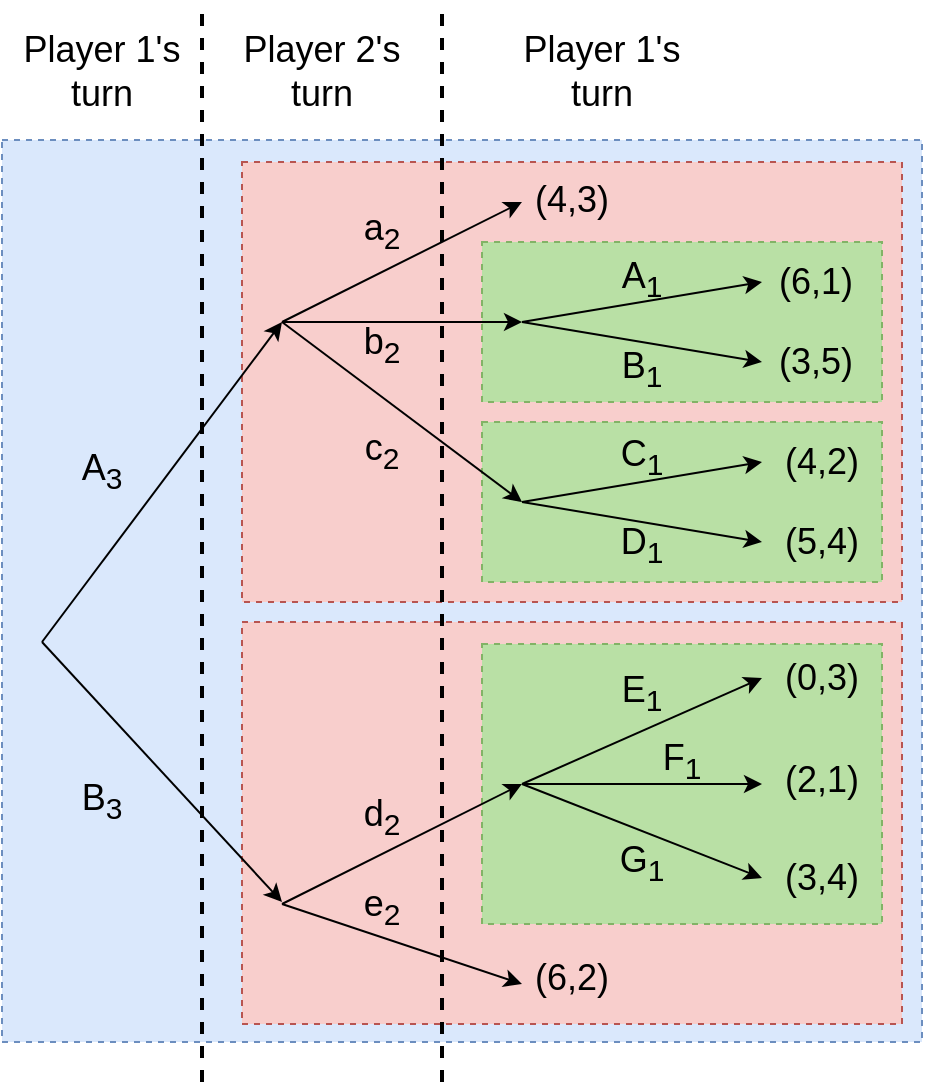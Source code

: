 <mxfile version="17.4.2" type="device" pages="2"><diagram id="1qUmfzbxR7Cyqwh8TVTI" name="subgame"><mxGraphModel dx="865" dy="541" grid="1" gridSize="10" guides="1" tooltips="1" connect="1" arrows="1" fold="1" page="1" pageScale="1" pageWidth="1654" pageHeight="1169" math="1" shadow="0"><root><mxCell id="0"/><mxCell id="1" parent="0"/><mxCell id="eDjdV3pndGpnUmbY8n0a-50" value="" style="rounded=0;whiteSpace=wrap;html=1;dashed=1;fontSize=18;fillColor=#dae8fc;strokeColor=#6c8ebf;" vertex="1" parent="1"><mxGeometry x="180" y="149" width="460" height="451" as="geometry"/></mxCell><mxCell id="eDjdV3pndGpnUmbY8n0a-49" value="" style="rounded=0;whiteSpace=wrap;html=1;fontSize=18;fillColor=#f8cecc;dashed=1;strokeColor=#b85450;" vertex="1" parent="1"><mxGeometry x="300" y="160" width="330" height="220" as="geometry"/></mxCell><mxCell id="eDjdV3pndGpnUmbY8n0a-45" value="" style="rounded=0;whiteSpace=wrap;html=1;fontSize=18;fillColor=#f8cecc;dashed=1;strokeColor=#b85450;" vertex="1" parent="1"><mxGeometry x="300" y="390" width="330" height="201" as="geometry"/></mxCell><mxCell id="eDjdV3pndGpnUmbY8n0a-44" value="" style="rounded=0;whiteSpace=wrap;html=1;fontSize=18;fillColor=#B9E0A5;dashed=1;strokeColor=#82b366;" vertex="1" parent="1"><mxGeometry x="420" y="401" width="200" height="140" as="geometry"/></mxCell><mxCell id="eDjdV3pndGpnUmbY8n0a-43" value="" style="rounded=0;whiteSpace=wrap;html=1;fontSize=18;fillColor=#B9E0A5;dashed=1;strokeColor=#82b366;" vertex="1" parent="1"><mxGeometry x="420" y="290" width="200" height="80" as="geometry"/></mxCell><mxCell id="eDjdV3pndGpnUmbY8n0a-42" value="" style="rounded=0;whiteSpace=wrap;html=1;fontSize=18;fillColor=#B9E0A5;dashed=1;strokeColor=#82b366;" vertex="1" parent="1"><mxGeometry x="420" y="200" width="200" height="80" as="geometry"/></mxCell><mxCell id="eDjdV3pndGpnUmbY8n0a-1" value="" style="endArrow=classic;html=1;rounded=0;" edge="1" parent="1"><mxGeometry width="50" height="50" relative="1" as="geometry"><mxPoint x="200" y="400" as="sourcePoint"/><mxPoint x="320" y="240" as="targetPoint"/></mxGeometry></mxCell><mxCell id="eDjdV3pndGpnUmbY8n0a-2" value="" style="endArrow=classic;html=1;rounded=0;" edge="1" parent="1"><mxGeometry width="50" height="50" relative="1" as="geometry"><mxPoint x="200" y="400" as="sourcePoint"/><mxPoint x="320" y="530" as="targetPoint"/></mxGeometry></mxCell><mxCell id="eDjdV3pndGpnUmbY8n0a-3" value="" style="endArrow=classic;html=1;rounded=0;" edge="1" parent="1"><mxGeometry width="50" height="50" relative="1" as="geometry"><mxPoint x="320" y="240" as="sourcePoint"/><mxPoint x="440" y="180" as="targetPoint"/></mxGeometry></mxCell><mxCell id="eDjdV3pndGpnUmbY8n0a-4" value="" style="endArrow=classic;html=1;rounded=0;" edge="1" parent="1"><mxGeometry width="50" height="50" relative="1" as="geometry"><mxPoint x="320" y="240" as="sourcePoint"/><mxPoint x="440" y="330" as="targetPoint"/></mxGeometry></mxCell><mxCell id="eDjdV3pndGpnUmbY8n0a-5" value="" style="endArrow=classic;html=1;rounded=0;" edge="1" parent="1"><mxGeometry width="50" height="50" relative="1" as="geometry"><mxPoint x="320" y="531" as="sourcePoint"/><mxPoint x="440" y="471" as="targetPoint"/></mxGeometry></mxCell><mxCell id="eDjdV3pndGpnUmbY8n0a-6" value="" style="endArrow=classic;html=1;rounded=0;" edge="1" parent="1"><mxGeometry width="50" height="50" relative="1" as="geometry"><mxPoint x="320" y="531" as="sourcePoint"/><mxPoint x="440" y="571" as="targetPoint"/></mxGeometry></mxCell><mxCell id="eDjdV3pndGpnUmbY8n0a-7" value="" style="endArrow=classic;html=1;rounded=0;" edge="1" parent="1"><mxGeometry width="50" height="50" relative="1" as="geometry"><mxPoint x="320" y="240" as="sourcePoint"/><mxPoint x="440" y="240" as="targetPoint"/></mxGeometry></mxCell><mxCell id="eDjdV3pndGpnUmbY8n0a-8" value="" style="endArrow=classic;html=1;rounded=0;" edge="1" parent="1"><mxGeometry width="50" height="50" relative="1" as="geometry"><mxPoint x="440" y="330" as="sourcePoint"/><mxPoint x="560" y="350" as="targetPoint"/></mxGeometry></mxCell><mxCell id="eDjdV3pndGpnUmbY8n0a-9" value="" style="endArrow=classic;html=1;rounded=0;" edge="1" parent="1"><mxGeometry width="50" height="50" relative="1" as="geometry"><mxPoint x="440" y="330" as="sourcePoint"/><mxPoint x="560" y="310" as="targetPoint"/></mxGeometry></mxCell><mxCell id="eDjdV3pndGpnUmbY8n0a-10" value="" style="endArrow=classic;html=1;rounded=0;" edge="1" parent="1"><mxGeometry width="50" height="50" relative="1" as="geometry"><mxPoint x="440" y="240" as="sourcePoint"/><mxPoint x="560" y="260" as="targetPoint"/></mxGeometry></mxCell><mxCell id="eDjdV3pndGpnUmbY8n0a-11" value="" style="endArrow=classic;html=1;rounded=0;" edge="1" parent="1"><mxGeometry width="50" height="50" relative="1" as="geometry"><mxPoint x="440" y="240" as="sourcePoint"/><mxPoint x="560" y="220" as="targetPoint"/></mxGeometry></mxCell><mxCell id="eDjdV3pndGpnUmbY8n0a-12" value="" style="endArrow=classic;html=1;rounded=0;" edge="1" parent="1"><mxGeometry width="50" height="50" relative="1" as="geometry"><mxPoint x="440" y="471" as="sourcePoint"/><mxPoint x="560" y="471" as="targetPoint"/></mxGeometry></mxCell><mxCell id="eDjdV3pndGpnUmbY8n0a-13" value="" style="endArrow=classic;html=1;rounded=0;entryX=0;entryY=0.5;entryDx=0;entryDy=0;" edge="1" parent="1" target="eDjdV3pndGpnUmbY8n0a-41"><mxGeometry width="50" height="50" relative="1" as="geometry"><mxPoint x="440" y="471" as="sourcePoint"/><mxPoint x="560" y="531" as="targetPoint"/></mxGeometry></mxCell><mxCell id="eDjdV3pndGpnUmbY8n0a-14" value="&lt;font style=&quot;font-size: 18px&quot;&gt;A&lt;sub&gt;3&lt;/sub&gt;&lt;/font&gt;" style="text;html=1;strokeColor=none;fillColor=none;align=center;verticalAlign=middle;whiteSpace=wrap;rounded=0;" vertex="1" parent="1"><mxGeometry x="200" y="300" width="60" height="30" as="geometry"/></mxCell><mxCell id="eDjdV3pndGpnUmbY8n0a-15" value="&lt;font style=&quot;font-size: 18px&quot;&gt;B&lt;sub&gt;3&lt;/sub&gt;&lt;/font&gt;" style="text;html=1;strokeColor=none;fillColor=none;align=center;verticalAlign=middle;whiteSpace=wrap;rounded=0;" vertex="1" parent="1"><mxGeometry x="200" y="465" width="60" height="30" as="geometry"/></mxCell><mxCell id="eDjdV3pndGpnUmbY8n0a-16" value="&lt;font style=&quot;font-size: 18px&quot;&gt;a&lt;sub&gt;2&lt;/sub&gt;&lt;/font&gt;" style="text;html=1;strokeColor=none;fillColor=none;align=center;verticalAlign=middle;whiteSpace=wrap;rounded=0;fontSize=18;" vertex="1" parent="1"><mxGeometry x="340" y="180" width="60" height="30" as="geometry"/></mxCell><mxCell id="eDjdV3pndGpnUmbY8n0a-17" value="&lt;font style=&quot;font-size: 18px&quot;&gt;b&lt;sub&gt;2&lt;/sub&gt;&lt;/font&gt;" style="text;html=1;strokeColor=none;fillColor=none;align=center;verticalAlign=middle;whiteSpace=wrap;rounded=0;" vertex="1" parent="1"><mxGeometry x="340" y="237" width="60" height="30" as="geometry"/></mxCell><mxCell id="eDjdV3pndGpnUmbY8n0a-18" value="&lt;font style=&quot;font-size: 18px&quot;&gt;c&lt;sub&gt;2&lt;/sub&gt;&lt;/font&gt;" style="text;html=1;strokeColor=none;fillColor=none;align=center;verticalAlign=middle;whiteSpace=wrap;rounded=0;" vertex="1" parent="1"><mxGeometry x="340" y="290" width="60" height="30" as="geometry"/></mxCell><mxCell id="eDjdV3pndGpnUmbY8n0a-21" value="&lt;font style=&quot;font-size: 18px&quot;&gt;d&lt;sub&gt;2&lt;/sub&gt;&lt;/font&gt;" style="text;html=1;strokeColor=none;fillColor=none;align=center;verticalAlign=middle;whiteSpace=wrap;rounded=0;" vertex="1" parent="1"><mxGeometry x="340" y="473" width="60" height="30" as="geometry"/></mxCell><mxCell id="eDjdV3pndGpnUmbY8n0a-22" value="&lt;font style=&quot;font-size: 18px&quot;&gt;e&lt;sub&gt;2&lt;/sub&gt;&lt;/font&gt;" style="text;html=1;strokeColor=none;fillColor=none;align=center;verticalAlign=middle;whiteSpace=wrap;rounded=0;" vertex="1" parent="1"><mxGeometry x="340" y="518" width="60" height="30" as="geometry"/></mxCell><mxCell id="eDjdV3pndGpnUmbY8n0a-24" value="" style="endArrow=classic;html=1;rounded=0;fontSize=24;entryX=0;entryY=0.5;entryDx=0;entryDy=0;" edge="1" parent="1" target="eDjdV3pndGpnUmbY8n0a-39"><mxGeometry width="50" height="50" relative="1" as="geometry"><mxPoint x="440" y="471" as="sourcePoint"/><mxPoint x="560" y="411" as="targetPoint"/></mxGeometry></mxCell><mxCell id="eDjdV3pndGpnUmbY8n0a-25" value="&lt;font style=&quot;font-size: 18px&quot;&gt;A&lt;sub&gt;1&lt;/sub&gt;&lt;/font&gt;" style="text;html=1;strokeColor=none;fillColor=none;align=center;verticalAlign=middle;whiteSpace=wrap;rounded=0;" vertex="1" parent="1"><mxGeometry x="470" y="204" width="60" height="30" as="geometry"/></mxCell><mxCell id="eDjdV3pndGpnUmbY8n0a-26" value="&lt;font style=&quot;font-size: 18px&quot;&gt;B&lt;sub&gt;1&lt;/sub&gt;&lt;/font&gt;" style="text;html=1;strokeColor=none;fillColor=none;align=center;verticalAlign=middle;whiteSpace=wrap;rounded=0;" vertex="1" parent="1"><mxGeometry x="470" y="249" width="60" height="30" as="geometry"/></mxCell><mxCell id="eDjdV3pndGpnUmbY8n0a-30" value="&lt;font style=&quot;font-size: 18px&quot;&gt;C&lt;sub&gt;1&lt;/sub&gt;&lt;/font&gt;" style="text;html=1;strokeColor=none;fillColor=none;align=center;verticalAlign=middle;whiteSpace=wrap;rounded=0;" vertex="1" parent="1"><mxGeometry x="470" y="293" width="60" height="30" as="geometry"/></mxCell><mxCell id="eDjdV3pndGpnUmbY8n0a-31" value="&lt;font style=&quot;font-size: 18px&quot;&gt;D&lt;sub&gt;1&lt;/sub&gt;&lt;/font&gt;" style="text;html=1;strokeColor=none;fillColor=none;align=center;verticalAlign=middle;whiteSpace=wrap;rounded=0;" vertex="1" parent="1"><mxGeometry x="470" y="337" width="60" height="30" as="geometry"/></mxCell><mxCell id="eDjdV3pndGpnUmbY8n0a-32" value="&lt;font style=&quot;font-size: 18px&quot;&gt;E&lt;sub&gt;1&lt;/sub&gt;&lt;/font&gt;" style="text;html=1;strokeColor=none;fillColor=none;align=center;verticalAlign=middle;whiteSpace=wrap;rounded=0;" vertex="1" parent="1"><mxGeometry x="470" y="411" width="60" height="30" as="geometry"/></mxCell><mxCell id="eDjdV3pndGpnUmbY8n0a-33" value="&lt;font style=&quot;font-size: 18px&quot;&gt;F&lt;sub&gt;1&lt;/sub&gt;&lt;/font&gt;" style="text;html=1;strokeColor=none;fillColor=none;align=center;verticalAlign=middle;whiteSpace=wrap;rounded=0;" vertex="1" parent="1"><mxGeometry x="490" y="445" width="60" height="30" as="geometry"/></mxCell><mxCell id="eDjdV3pndGpnUmbY8n0a-34" value="&lt;font style=&quot;font-size: 18px&quot;&gt;G&lt;sub&gt;1&lt;/sub&gt;&lt;/font&gt;" style="text;html=1;strokeColor=none;fillColor=none;align=center;verticalAlign=middle;whiteSpace=wrap;rounded=0;" vertex="1" parent="1"><mxGeometry x="470" y="496" width="60" height="30" as="geometry"/></mxCell><mxCell id="eDjdV3pndGpnUmbY8n0a-35" value="(6,1)" style="text;html=1;strokeColor=none;fillColor=none;align=center;verticalAlign=middle;whiteSpace=wrap;rounded=0;fontSize=18;" vertex="1" parent="1"><mxGeometry x="557" y="205" width="60" height="30" as="geometry"/></mxCell><mxCell id="eDjdV3pndGpnUmbY8n0a-36" value="(3,5)" style="text;html=1;strokeColor=none;fillColor=none;align=center;verticalAlign=middle;whiteSpace=wrap;rounded=0;fontSize=18;" vertex="1" parent="1"><mxGeometry x="557" y="245" width="60" height="30" as="geometry"/></mxCell><mxCell id="eDjdV3pndGpnUmbY8n0a-37" value="(4,2)" style="text;html=1;strokeColor=none;fillColor=none;align=center;verticalAlign=middle;whiteSpace=wrap;rounded=0;fontSize=18;" vertex="1" parent="1"><mxGeometry x="560" y="295" width="60" height="30" as="geometry"/></mxCell><mxCell id="eDjdV3pndGpnUmbY8n0a-38" value="(5,4)" style="text;html=1;strokeColor=none;fillColor=none;align=center;verticalAlign=middle;whiteSpace=wrap;rounded=0;fontSize=18;" vertex="1" parent="1"><mxGeometry x="560" y="335" width="60" height="30" as="geometry"/></mxCell><mxCell id="eDjdV3pndGpnUmbY8n0a-39" value="(0,3)" style="text;html=1;strokeColor=none;fillColor=none;align=center;verticalAlign=middle;whiteSpace=wrap;rounded=0;fontSize=18;" vertex="1" parent="1"><mxGeometry x="560" y="403" width="60" height="30" as="geometry"/></mxCell><mxCell id="eDjdV3pndGpnUmbY8n0a-40" value="(2,1)" style="text;html=1;strokeColor=none;fillColor=none;align=center;verticalAlign=middle;whiteSpace=wrap;rounded=0;fontSize=18;" vertex="1" parent="1"><mxGeometry x="560" y="454" width="60" height="30" as="geometry"/></mxCell><mxCell id="eDjdV3pndGpnUmbY8n0a-41" value="(3,4)" style="text;html=1;strokeColor=none;fillColor=none;align=center;verticalAlign=middle;whiteSpace=wrap;rounded=0;fontSize=18;" vertex="1" parent="1"><mxGeometry x="560" y="503" width="60" height="30" as="geometry"/></mxCell><mxCell id="eDjdV3pndGpnUmbY8n0a-47" value="(6,2)" style="text;html=1;strokeColor=none;fillColor=none;align=center;verticalAlign=middle;whiteSpace=wrap;rounded=0;fontSize=18;" vertex="1" parent="1"><mxGeometry x="435" y="553" width="60" height="30" as="geometry"/></mxCell><mxCell id="eDjdV3pndGpnUmbY8n0a-48" value="(4,3)" style="text;html=1;strokeColor=none;fillColor=none;align=center;verticalAlign=middle;whiteSpace=wrap;rounded=0;fontSize=18;" vertex="1" parent="1"><mxGeometry x="435" y="164" width="60" height="30" as="geometry"/></mxCell><mxCell id="eDjdV3pndGpnUmbY8n0a-51" value="" style="endArrow=none;dashed=1;html=1;strokeWidth=2;rounded=0;fontSize=18;" edge="1" parent="1"><mxGeometry width="50" height="50" relative="1" as="geometry"><mxPoint x="280" y="620" as="sourcePoint"/><mxPoint x="280" y="80" as="targetPoint"/></mxGeometry></mxCell><mxCell id="eDjdV3pndGpnUmbY8n0a-52" value="" style="endArrow=none;dashed=1;html=1;strokeWidth=2;rounded=0;fontSize=18;" edge="1" parent="1"><mxGeometry width="50" height="50" relative="1" as="geometry"><mxPoint x="400" y="620" as="sourcePoint"/><mxPoint x="400" y="80" as="targetPoint"/></mxGeometry></mxCell><mxCell id="eDjdV3pndGpnUmbY8n0a-53" value="Player 1's turn" style="text;html=1;strokeColor=none;fillColor=none;align=center;verticalAlign=middle;whiteSpace=wrap;rounded=0;dashed=1;fontSize=18;" vertex="1" parent="1"><mxGeometry x="180" y="100" width="100" height="30" as="geometry"/></mxCell><mxCell id="eDjdV3pndGpnUmbY8n0a-54" value="Player 2's turn" style="text;html=1;strokeColor=none;fillColor=none;align=center;verticalAlign=middle;whiteSpace=wrap;rounded=0;dashed=1;fontSize=18;" vertex="1" parent="1"><mxGeometry x="290" y="100" width="100" height="30" as="geometry"/></mxCell><mxCell id="eDjdV3pndGpnUmbY8n0a-55" value="Player 1's turn" style="text;html=1;strokeColor=none;fillColor=none;align=center;verticalAlign=middle;whiteSpace=wrap;rounded=0;dashed=1;fontSize=18;" vertex="1" parent="1"><mxGeometry x="430" y="100" width="100" height="30" as="geometry"/></mxCell></root></mxGraphModel></diagram><diagram name="backward induction" id="So5s_EgxeT7u35_K8eez"><mxGraphModel dx="716" dy="448" grid="1" gridSize="10" guides="1" tooltips="1" connect="1" arrows="1" fold="1" page="1" pageScale="1" pageWidth="1654" pageHeight="1169" math="1" shadow="0"><root><mxCell id="wRleYI-dlEEC7JxY5f0k-0"/><mxCell id="wRleYI-dlEEC7JxY5f0k-1" parent="wRleYI-dlEEC7JxY5f0k-0"/><mxCell id="wRleYI-dlEEC7JxY5f0k-2" value="" style="rounded=0;whiteSpace=wrap;html=1;dashed=1;fontSize=18;fillColor=#dae8fc;strokeColor=#6c8ebf;" vertex="1" parent="wRleYI-dlEEC7JxY5f0k-1"><mxGeometry x="180" y="149" width="460" height="451" as="geometry"/></mxCell><mxCell id="wRleYI-dlEEC7JxY5f0k-3" value="" style="rounded=0;whiteSpace=wrap;html=1;fontSize=18;fillColor=#f8cecc;dashed=1;strokeColor=#b85450;" vertex="1" parent="wRleYI-dlEEC7JxY5f0k-1"><mxGeometry x="300" y="160" width="330" height="220" as="geometry"/></mxCell><mxCell id="wRleYI-dlEEC7JxY5f0k-4" value="" style="rounded=0;whiteSpace=wrap;html=1;fontSize=18;fillColor=#f8cecc;dashed=1;strokeColor=#b85450;" vertex="1" parent="wRleYI-dlEEC7JxY5f0k-1"><mxGeometry x="300" y="390" width="330" height="201" as="geometry"/></mxCell><mxCell id="wRleYI-dlEEC7JxY5f0k-5" value="" style="rounded=0;whiteSpace=wrap;html=1;fontSize=18;fillColor=#B9E0A5;dashed=1;strokeColor=#82b366;" vertex="1" parent="wRleYI-dlEEC7JxY5f0k-1"><mxGeometry x="420" y="401" width="200" height="140" as="geometry"/></mxCell><mxCell id="wRleYI-dlEEC7JxY5f0k-6" value="" style="rounded=0;whiteSpace=wrap;html=1;fontSize=18;fillColor=#B9E0A5;dashed=1;strokeColor=#82b366;" vertex="1" parent="wRleYI-dlEEC7JxY5f0k-1"><mxGeometry x="420" y="290" width="200" height="80" as="geometry"/></mxCell><mxCell id="wRleYI-dlEEC7JxY5f0k-7" value="" style="rounded=0;whiteSpace=wrap;html=1;fontSize=18;fillColor=#B9E0A5;dashed=1;strokeColor=#82b366;" vertex="1" parent="wRleYI-dlEEC7JxY5f0k-1"><mxGeometry x="420" y="200" width="200" height="80" as="geometry"/></mxCell><mxCell id="wRleYI-dlEEC7JxY5f0k-8" value="" style="endArrow=classic;html=1;rounded=0;strokeColor=#FF0000;strokeWidth=2;" edge="1" parent="wRleYI-dlEEC7JxY5f0k-1"><mxGeometry width="50" height="50" relative="1" as="geometry"><mxPoint x="200" y="400" as="sourcePoint"/><mxPoint x="320" y="240" as="targetPoint"/></mxGeometry></mxCell><mxCell id="wRleYI-dlEEC7JxY5f0k-9" value="" style="endArrow=classic;html=1;rounded=0;" edge="1" parent="wRleYI-dlEEC7JxY5f0k-1"><mxGeometry width="50" height="50" relative="1" as="geometry"><mxPoint x="200" y="400" as="sourcePoint"/><mxPoint x="320" y="530" as="targetPoint"/></mxGeometry></mxCell><mxCell id="wRleYI-dlEEC7JxY5f0k-10" value="" style="endArrow=classic;html=1;rounded=0;" edge="1" parent="wRleYI-dlEEC7JxY5f0k-1"><mxGeometry width="50" height="50" relative="1" as="geometry"><mxPoint x="320" y="240" as="sourcePoint"/><mxPoint x="440" y="180" as="targetPoint"/></mxGeometry></mxCell><mxCell id="wRleYI-dlEEC7JxY5f0k-11" value="" style="endArrow=classic;html=1;rounded=0;strokeColor=#FF0000;strokeWidth=2;" edge="1" parent="wRleYI-dlEEC7JxY5f0k-1"><mxGeometry width="50" height="50" relative="1" as="geometry"><mxPoint x="320" y="240" as="sourcePoint"/><mxPoint x="440" y="330" as="targetPoint"/></mxGeometry></mxCell><mxCell id="wRleYI-dlEEC7JxY5f0k-12" value="" style="endArrow=classic;html=1;rounded=0;strokeWidth=2;strokeColor=#FF0000;" edge="1" parent="wRleYI-dlEEC7JxY5f0k-1"><mxGeometry width="50" height="50" relative="1" as="geometry"><mxPoint x="320" y="531" as="sourcePoint"/><mxPoint x="440" y="471" as="targetPoint"/></mxGeometry></mxCell><mxCell id="wRleYI-dlEEC7JxY5f0k-13" value="" style="endArrow=classic;html=1;rounded=0;" edge="1" parent="wRleYI-dlEEC7JxY5f0k-1"><mxGeometry width="50" height="50" relative="1" as="geometry"><mxPoint x="320" y="531" as="sourcePoint"/><mxPoint x="440" y="571" as="targetPoint"/></mxGeometry></mxCell><mxCell id="wRleYI-dlEEC7JxY5f0k-14" value="" style="endArrow=classic;html=1;rounded=0;" edge="1" parent="wRleYI-dlEEC7JxY5f0k-1"><mxGeometry width="50" height="50" relative="1" as="geometry"><mxPoint x="320" y="240" as="sourcePoint"/><mxPoint x="440" y="240" as="targetPoint"/></mxGeometry></mxCell><mxCell id="wRleYI-dlEEC7JxY5f0k-15" value="" style="endArrow=classic;html=1;rounded=0;strokeColor=#FF0000;strokeWidth=2;" edge="1" parent="wRleYI-dlEEC7JxY5f0k-1"><mxGeometry width="50" height="50" relative="1" as="geometry"><mxPoint x="440" y="330" as="sourcePoint"/><mxPoint x="560" y="350" as="targetPoint"/></mxGeometry></mxCell><mxCell id="wRleYI-dlEEC7JxY5f0k-16" value="" style="endArrow=classic;html=1;rounded=0;" edge="1" parent="wRleYI-dlEEC7JxY5f0k-1"><mxGeometry width="50" height="50" relative="1" as="geometry"><mxPoint x="440" y="330" as="sourcePoint"/><mxPoint x="560" y="310" as="targetPoint"/></mxGeometry></mxCell><mxCell id="wRleYI-dlEEC7JxY5f0k-17" value="" style="endArrow=classic;html=1;rounded=0;" edge="1" parent="wRleYI-dlEEC7JxY5f0k-1"><mxGeometry width="50" height="50" relative="1" as="geometry"><mxPoint x="440" y="240" as="sourcePoint"/><mxPoint x="560" y="260" as="targetPoint"/></mxGeometry></mxCell><mxCell id="wRleYI-dlEEC7JxY5f0k-18" value="" style="endArrow=classic;html=1;rounded=0;strokeColor=#FF0000;shadow=0;strokeWidth=2;" edge="1" parent="wRleYI-dlEEC7JxY5f0k-1"><mxGeometry width="50" height="50" relative="1" as="geometry"><mxPoint x="440" y="240" as="sourcePoint"/><mxPoint x="560" y="220" as="targetPoint"/></mxGeometry></mxCell><mxCell id="wRleYI-dlEEC7JxY5f0k-19" value="" style="endArrow=classic;html=1;rounded=0;" edge="1" parent="wRleYI-dlEEC7JxY5f0k-1"><mxGeometry width="50" height="50" relative="1" as="geometry"><mxPoint x="440" y="471" as="sourcePoint"/><mxPoint x="560" y="471" as="targetPoint"/></mxGeometry></mxCell><mxCell id="wRleYI-dlEEC7JxY5f0k-20" value="" style="endArrow=classic;html=1;rounded=0;entryX=0;entryY=0.5;entryDx=0;entryDy=0;strokeColor=#FF0000;strokeWidth=2;" edge="1" parent="wRleYI-dlEEC7JxY5f0k-1" target="wRleYI-dlEEC7JxY5f0k-42"><mxGeometry width="50" height="50" relative="1" as="geometry"><mxPoint x="440" y="471" as="sourcePoint"/><mxPoint x="560" y="531" as="targetPoint"/></mxGeometry></mxCell><mxCell id="wRleYI-dlEEC7JxY5f0k-21" value="&lt;font style=&quot;font-size: 18px&quot; color=&quot;#ff0000&quot;&gt;A&lt;sub&gt;3&lt;/sub&gt;&lt;/font&gt;" style="text;html=1;strokeColor=none;fillColor=none;align=center;verticalAlign=middle;whiteSpace=wrap;rounded=0;" vertex="1" parent="wRleYI-dlEEC7JxY5f0k-1"><mxGeometry x="200" y="300" width="60" height="30" as="geometry"/></mxCell><mxCell id="wRleYI-dlEEC7JxY5f0k-22" value="&lt;font style=&quot;font-size: 18px&quot;&gt;B&lt;sub&gt;3&lt;/sub&gt;&lt;/font&gt;" style="text;html=1;strokeColor=none;fillColor=none;align=center;verticalAlign=middle;whiteSpace=wrap;rounded=0;" vertex="1" parent="wRleYI-dlEEC7JxY5f0k-1"><mxGeometry x="200" y="465" width="60" height="30" as="geometry"/></mxCell><mxCell id="wRleYI-dlEEC7JxY5f0k-23" value="&lt;font style=&quot;font-size: 18px&quot;&gt;a&lt;sub&gt;2&lt;/sub&gt;&lt;/font&gt;" style="text;html=1;strokeColor=none;fillColor=none;align=center;verticalAlign=middle;whiteSpace=wrap;rounded=0;fontSize=18;" vertex="1" parent="wRleYI-dlEEC7JxY5f0k-1"><mxGeometry x="340" y="180" width="60" height="30" as="geometry"/></mxCell><mxCell id="wRleYI-dlEEC7JxY5f0k-24" value="&lt;font style=&quot;font-size: 18px&quot;&gt;b&lt;sub&gt;2&lt;/sub&gt;&lt;/font&gt;" style="text;html=1;strokeColor=none;fillColor=none;align=center;verticalAlign=middle;whiteSpace=wrap;rounded=0;" vertex="1" parent="wRleYI-dlEEC7JxY5f0k-1"><mxGeometry x="340" y="237" width="60" height="30" as="geometry"/></mxCell><mxCell id="wRleYI-dlEEC7JxY5f0k-25" value="&lt;font style=&quot;font-size: 18px&quot; color=&quot;#ff0000&quot;&gt;c&lt;sub&gt;2&lt;/sub&gt;&lt;/font&gt;" style="text;html=1;strokeColor=none;fillColor=none;align=center;verticalAlign=middle;whiteSpace=wrap;rounded=0;" vertex="1" parent="wRleYI-dlEEC7JxY5f0k-1"><mxGeometry x="340" y="290" width="60" height="30" as="geometry"/></mxCell><mxCell id="wRleYI-dlEEC7JxY5f0k-26" value="&lt;font style=&quot;font-size: 18px&quot; color=&quot;#ff0000&quot;&gt;d&lt;sub&gt;2&lt;/sub&gt;&lt;/font&gt;" style="text;html=1;strokeColor=none;fillColor=none;align=center;verticalAlign=middle;whiteSpace=wrap;rounded=0;" vertex="1" parent="wRleYI-dlEEC7JxY5f0k-1"><mxGeometry x="340" y="473" width="60" height="30" as="geometry"/></mxCell><mxCell id="wRleYI-dlEEC7JxY5f0k-27" value="&lt;font style=&quot;font-size: 18px&quot;&gt;e&lt;sub&gt;2&lt;/sub&gt;&lt;/font&gt;" style="text;html=1;strokeColor=none;fillColor=none;align=center;verticalAlign=middle;whiteSpace=wrap;rounded=0;" vertex="1" parent="wRleYI-dlEEC7JxY5f0k-1"><mxGeometry x="340" y="518" width="60" height="30" as="geometry"/></mxCell><mxCell id="wRleYI-dlEEC7JxY5f0k-28" value="" style="endArrow=classic;html=1;rounded=0;fontSize=24;entryX=0;entryY=0.5;entryDx=0;entryDy=0;" edge="1" parent="wRleYI-dlEEC7JxY5f0k-1" target="wRleYI-dlEEC7JxY5f0k-40"><mxGeometry width="50" height="50" relative="1" as="geometry"><mxPoint x="440" y="471" as="sourcePoint"/><mxPoint x="560" y="411" as="targetPoint"/></mxGeometry></mxCell><mxCell id="wRleYI-dlEEC7JxY5f0k-29" value="&lt;font style=&quot;font-size: 18px&quot; color=&quot;#ff0000&quot;&gt;A&lt;sub&gt;1&lt;/sub&gt;&lt;/font&gt;" style="text;html=1;strokeColor=none;fillColor=none;align=center;verticalAlign=middle;whiteSpace=wrap;rounded=0;" vertex="1" parent="wRleYI-dlEEC7JxY5f0k-1"><mxGeometry x="470" y="205" width="60" height="30" as="geometry"/></mxCell><mxCell id="wRleYI-dlEEC7JxY5f0k-30" value="&lt;font style=&quot;font-size: 18px&quot;&gt;B&lt;sub&gt;1&lt;/sub&gt;&lt;/font&gt;" style="text;html=1;strokeColor=none;fillColor=none;align=center;verticalAlign=middle;whiteSpace=wrap;rounded=0;" vertex="1" parent="wRleYI-dlEEC7JxY5f0k-1"><mxGeometry x="470" y="249" width="60" height="30" as="geometry"/></mxCell><mxCell id="wRleYI-dlEEC7JxY5f0k-31" value="&lt;font style=&quot;font-size: 18px&quot;&gt;C&lt;sub&gt;1&lt;/sub&gt;&lt;/font&gt;" style="text;html=1;strokeColor=none;fillColor=none;align=center;verticalAlign=middle;whiteSpace=wrap;rounded=0;" vertex="1" parent="wRleYI-dlEEC7JxY5f0k-1"><mxGeometry x="470" y="293" width="60" height="30" as="geometry"/></mxCell><mxCell id="wRleYI-dlEEC7JxY5f0k-32" value="&lt;font style=&quot;font-size: 18px&quot; color=&quot;#ff0000&quot;&gt;D&lt;sub&gt;1&lt;/sub&gt;&lt;/font&gt;" style="text;html=1;strokeColor=none;fillColor=none;align=center;verticalAlign=middle;whiteSpace=wrap;rounded=0;" vertex="1" parent="wRleYI-dlEEC7JxY5f0k-1"><mxGeometry x="470" y="337" width="60" height="30" as="geometry"/></mxCell><mxCell id="wRleYI-dlEEC7JxY5f0k-33" value="&lt;font style=&quot;font-size: 18px&quot;&gt;E&lt;sub&gt;1&lt;/sub&gt;&lt;/font&gt;" style="text;html=1;strokeColor=none;fillColor=none;align=center;verticalAlign=middle;whiteSpace=wrap;rounded=0;" vertex="1" parent="wRleYI-dlEEC7JxY5f0k-1"><mxGeometry x="470" y="411" width="60" height="30" as="geometry"/></mxCell><mxCell id="wRleYI-dlEEC7JxY5f0k-34" value="&lt;font style=&quot;font-size: 18px&quot;&gt;F&lt;sub&gt;1&lt;/sub&gt;&lt;/font&gt;" style="text;html=1;strokeColor=none;fillColor=none;align=center;verticalAlign=middle;whiteSpace=wrap;rounded=0;" vertex="1" parent="wRleYI-dlEEC7JxY5f0k-1"><mxGeometry x="490" y="445" width="60" height="30" as="geometry"/></mxCell><mxCell id="wRleYI-dlEEC7JxY5f0k-35" value="&lt;font style=&quot;font-size: 18px&quot; color=&quot;#ff0000&quot;&gt;G&lt;sub&gt;1&lt;/sub&gt;&lt;/font&gt;" style="text;html=1;strokeColor=none;fillColor=none;align=center;verticalAlign=middle;whiteSpace=wrap;rounded=0;" vertex="1" parent="wRleYI-dlEEC7JxY5f0k-1"><mxGeometry x="470" y="496" width="60" height="30" as="geometry"/></mxCell><mxCell id="wRleYI-dlEEC7JxY5f0k-36" value="(6,1)" style="text;html=1;strokeColor=none;fillColor=none;align=center;verticalAlign=middle;whiteSpace=wrap;rounded=0;fontSize=18;" vertex="1" parent="wRleYI-dlEEC7JxY5f0k-1"><mxGeometry x="557" y="205" width="60" height="30" as="geometry"/></mxCell><mxCell id="wRleYI-dlEEC7JxY5f0k-37" value="(3,5)" style="text;html=1;strokeColor=none;fillColor=none;align=center;verticalAlign=middle;whiteSpace=wrap;rounded=0;fontSize=18;" vertex="1" parent="wRleYI-dlEEC7JxY5f0k-1"><mxGeometry x="557" y="245" width="60" height="30" as="geometry"/></mxCell><mxCell id="wRleYI-dlEEC7JxY5f0k-38" value="(4,2)" style="text;html=1;strokeColor=none;fillColor=none;align=center;verticalAlign=middle;whiteSpace=wrap;rounded=0;fontSize=18;" vertex="1" parent="wRleYI-dlEEC7JxY5f0k-1"><mxGeometry x="560" y="295" width="60" height="30" as="geometry"/></mxCell><mxCell id="wRleYI-dlEEC7JxY5f0k-39" value="(5,4)" style="text;html=1;strokeColor=none;fillColor=none;align=center;verticalAlign=middle;whiteSpace=wrap;rounded=0;fontSize=18;" vertex="1" parent="wRleYI-dlEEC7JxY5f0k-1"><mxGeometry x="560" y="335" width="60" height="30" as="geometry"/></mxCell><mxCell id="wRleYI-dlEEC7JxY5f0k-40" value="(0,3)" style="text;html=1;strokeColor=none;fillColor=none;align=center;verticalAlign=middle;whiteSpace=wrap;rounded=0;fontSize=18;" vertex="1" parent="wRleYI-dlEEC7JxY5f0k-1"><mxGeometry x="560" y="403" width="60" height="30" as="geometry"/></mxCell><mxCell id="wRleYI-dlEEC7JxY5f0k-41" value="(2,1)" style="text;html=1;strokeColor=none;fillColor=none;align=center;verticalAlign=middle;whiteSpace=wrap;rounded=0;fontSize=18;" vertex="1" parent="wRleYI-dlEEC7JxY5f0k-1"><mxGeometry x="560" y="454" width="60" height="30" as="geometry"/></mxCell><mxCell id="wRleYI-dlEEC7JxY5f0k-42" value="(3,4)" style="text;html=1;strokeColor=none;fillColor=none;align=center;verticalAlign=middle;whiteSpace=wrap;rounded=0;fontSize=18;" vertex="1" parent="wRleYI-dlEEC7JxY5f0k-1"><mxGeometry x="560" y="503" width="60" height="30" as="geometry"/></mxCell><mxCell id="wRleYI-dlEEC7JxY5f0k-43" value="(6,2)" style="text;html=1;strokeColor=none;fillColor=none;align=center;verticalAlign=middle;whiteSpace=wrap;rounded=0;fontSize=18;" vertex="1" parent="wRleYI-dlEEC7JxY5f0k-1"><mxGeometry x="435" y="553" width="60" height="30" as="geometry"/></mxCell><mxCell id="wRleYI-dlEEC7JxY5f0k-44" value="(4,3)" style="text;html=1;strokeColor=none;fillColor=none;align=center;verticalAlign=middle;whiteSpace=wrap;rounded=0;fontSize=18;" vertex="1" parent="wRleYI-dlEEC7JxY5f0k-1"><mxGeometry x="435" y="164" width="60" height="30" as="geometry"/></mxCell><mxCell id="wRleYI-dlEEC7JxY5f0k-45" value="" style="endArrow=none;dashed=1;html=1;strokeWidth=2;rounded=0;fontSize=18;" edge="1" parent="wRleYI-dlEEC7JxY5f0k-1"><mxGeometry width="50" height="50" relative="1" as="geometry"><mxPoint x="280" y="620" as="sourcePoint"/><mxPoint x="280" y="80" as="targetPoint"/></mxGeometry></mxCell><mxCell id="wRleYI-dlEEC7JxY5f0k-46" value="" style="endArrow=none;dashed=1;html=1;strokeWidth=2;rounded=0;fontSize=18;" edge="1" parent="wRleYI-dlEEC7JxY5f0k-1"><mxGeometry width="50" height="50" relative="1" as="geometry"><mxPoint x="400" y="620" as="sourcePoint"/><mxPoint x="400" y="80" as="targetPoint"/></mxGeometry></mxCell><mxCell id="wRleYI-dlEEC7JxY5f0k-47" value="Player 1's turn" style="text;html=1;strokeColor=none;fillColor=none;align=center;verticalAlign=middle;whiteSpace=wrap;rounded=0;dashed=1;fontSize=18;" vertex="1" parent="wRleYI-dlEEC7JxY5f0k-1"><mxGeometry x="180" y="100" width="100" height="30" as="geometry"/></mxCell><mxCell id="wRleYI-dlEEC7JxY5f0k-48" value="Player 2's turn" style="text;html=1;strokeColor=none;fillColor=none;align=center;verticalAlign=middle;whiteSpace=wrap;rounded=0;dashed=1;fontSize=18;" vertex="1" parent="wRleYI-dlEEC7JxY5f0k-1"><mxGeometry x="290" y="100" width="100" height="30" as="geometry"/></mxCell><mxCell id="wRleYI-dlEEC7JxY5f0k-49" value="Player 1's turn" style="text;html=1;strokeColor=none;fillColor=none;align=center;verticalAlign=middle;whiteSpace=wrap;rounded=0;dashed=1;fontSize=18;" vertex="1" parent="wRleYI-dlEEC7JxY5f0k-1"><mxGeometry x="430" y="100" width="100" height="30" as="geometry"/></mxCell></root></mxGraphModel></diagram></mxfile>